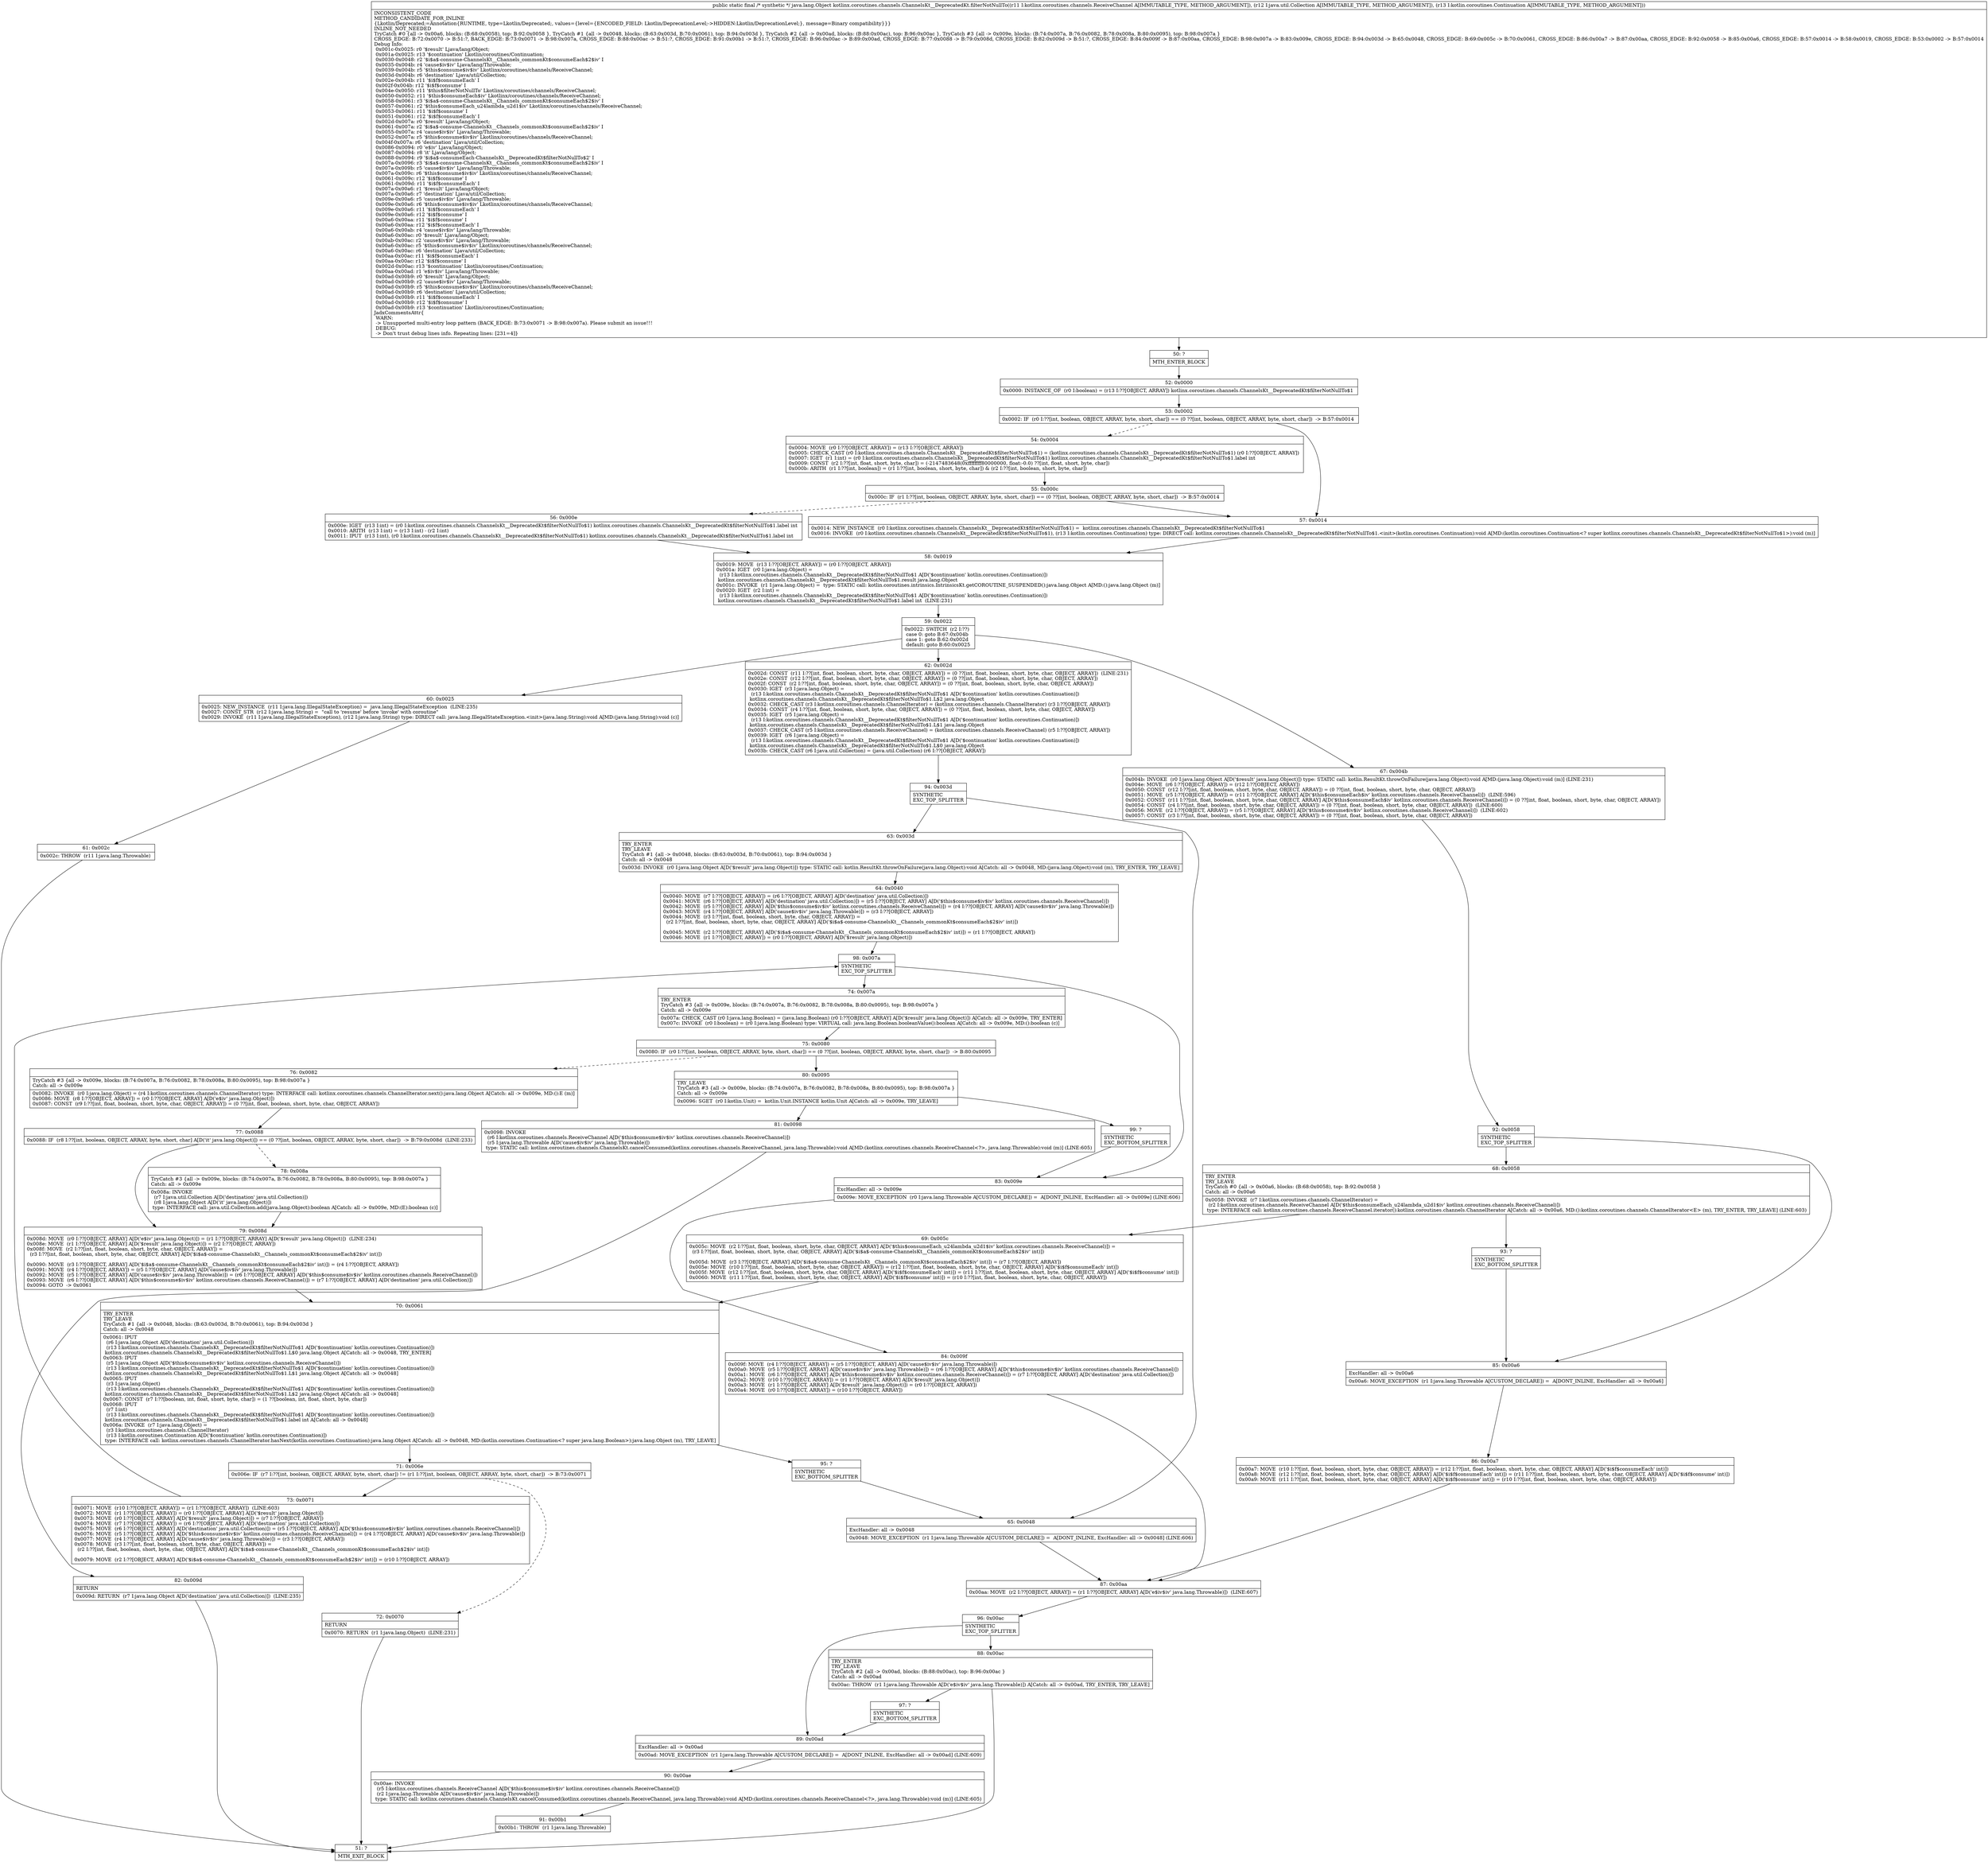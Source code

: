 digraph "CFG forkotlinx.coroutines.channels.ChannelsKt__DeprecatedKt.filterNotNullTo(Lkotlinx\/coroutines\/channels\/ReceiveChannel;Ljava\/util\/Collection;Lkotlin\/coroutines\/Continuation;)Ljava\/lang\/Object;" {
Node_50 [shape=record,label="{50\:\ ?|MTH_ENTER_BLOCK\l}"];
Node_52 [shape=record,label="{52\:\ 0x0000|0x0000: INSTANCE_OF  (r0 I:boolean) = (r13 I:??[OBJECT, ARRAY]) kotlinx.coroutines.channels.ChannelsKt__DeprecatedKt$filterNotNullTo$1 \l}"];
Node_53 [shape=record,label="{53\:\ 0x0002|0x0002: IF  (r0 I:??[int, boolean, OBJECT, ARRAY, byte, short, char]) == (0 ??[int, boolean, OBJECT, ARRAY, byte, short, char])  \-\> B:57:0x0014 \l}"];
Node_54 [shape=record,label="{54\:\ 0x0004|0x0004: MOVE  (r0 I:??[OBJECT, ARRAY]) = (r13 I:??[OBJECT, ARRAY]) \l0x0005: CHECK_CAST (r0 I:kotlinx.coroutines.channels.ChannelsKt__DeprecatedKt$filterNotNullTo$1) = (kotlinx.coroutines.channels.ChannelsKt__DeprecatedKt$filterNotNullTo$1) (r0 I:??[OBJECT, ARRAY]) \l0x0007: IGET  (r1 I:int) = (r0 I:kotlinx.coroutines.channels.ChannelsKt__DeprecatedKt$filterNotNullTo$1) kotlinx.coroutines.channels.ChannelsKt__DeprecatedKt$filterNotNullTo$1.label int \l0x0009: CONST  (r2 I:??[int, float, short, byte, char]) = (\-2147483648(0xffffffff80000000, float:\-0.0) ??[int, float, short, byte, char]) \l0x000b: ARITH  (r1 I:??[int, boolean]) = (r1 I:??[int, boolean, short, byte, char]) & (r2 I:??[int, boolean, short, byte, char]) \l}"];
Node_55 [shape=record,label="{55\:\ 0x000c|0x000c: IF  (r1 I:??[int, boolean, OBJECT, ARRAY, byte, short, char]) == (0 ??[int, boolean, OBJECT, ARRAY, byte, short, char])  \-\> B:57:0x0014 \l}"];
Node_56 [shape=record,label="{56\:\ 0x000e|0x000e: IGET  (r13 I:int) = (r0 I:kotlinx.coroutines.channels.ChannelsKt__DeprecatedKt$filterNotNullTo$1) kotlinx.coroutines.channels.ChannelsKt__DeprecatedKt$filterNotNullTo$1.label int \l0x0010: ARITH  (r13 I:int) = (r13 I:int) \- (r2 I:int) \l0x0011: IPUT  (r13 I:int), (r0 I:kotlinx.coroutines.channels.ChannelsKt__DeprecatedKt$filterNotNullTo$1) kotlinx.coroutines.channels.ChannelsKt__DeprecatedKt$filterNotNullTo$1.label int \l}"];
Node_58 [shape=record,label="{58\:\ 0x0019|0x0019: MOVE  (r13 I:??[OBJECT, ARRAY]) = (r0 I:??[OBJECT, ARRAY]) \l0x001a: IGET  (r0 I:java.lang.Object) = \l  (r13 I:kotlinx.coroutines.channels.ChannelsKt__DeprecatedKt$filterNotNullTo$1 A[D('$continuation' kotlin.coroutines.Continuation)])\l kotlinx.coroutines.channels.ChannelsKt__DeprecatedKt$filterNotNullTo$1.result java.lang.Object \l0x001c: INVOKE  (r1 I:java.lang.Object) =  type: STATIC call: kotlin.coroutines.intrinsics.IntrinsicsKt.getCOROUTINE_SUSPENDED():java.lang.Object A[MD:():java.lang.Object (m)]\l0x0020: IGET  (r2 I:int) = \l  (r13 I:kotlinx.coroutines.channels.ChannelsKt__DeprecatedKt$filterNotNullTo$1 A[D('$continuation' kotlin.coroutines.Continuation)])\l kotlinx.coroutines.channels.ChannelsKt__DeprecatedKt$filterNotNullTo$1.label int  (LINE:231)\l}"];
Node_59 [shape=record,label="{59\:\ 0x0022|0x0022: SWITCH  (r2 I:??)\l case 0: goto B:67:0x004b\l case 1: goto B:62:0x002d\l default: goto B:60:0x0025 \l}"];
Node_60 [shape=record,label="{60\:\ 0x0025|0x0025: NEW_INSTANCE  (r11 I:java.lang.IllegalStateException) =  java.lang.IllegalStateException  (LINE:235)\l0x0027: CONST_STR  (r12 I:java.lang.String) =  \"call to 'resume' before 'invoke' with coroutine\" \l0x0029: INVOKE  (r11 I:java.lang.IllegalStateException), (r12 I:java.lang.String) type: DIRECT call: java.lang.IllegalStateException.\<init\>(java.lang.String):void A[MD:(java.lang.String):void (c)]\l}"];
Node_61 [shape=record,label="{61\:\ 0x002c|0x002c: THROW  (r11 I:java.lang.Throwable) \l}"];
Node_51 [shape=record,label="{51\:\ ?|MTH_EXIT_BLOCK\l}"];
Node_62 [shape=record,label="{62\:\ 0x002d|0x002d: CONST  (r11 I:??[int, float, boolean, short, byte, char, OBJECT, ARRAY]) = (0 ??[int, float, boolean, short, byte, char, OBJECT, ARRAY])  (LINE:231)\l0x002e: CONST  (r12 I:??[int, float, boolean, short, byte, char, OBJECT, ARRAY]) = (0 ??[int, float, boolean, short, byte, char, OBJECT, ARRAY]) \l0x002f: CONST  (r2 I:??[int, float, boolean, short, byte, char, OBJECT, ARRAY]) = (0 ??[int, float, boolean, short, byte, char, OBJECT, ARRAY]) \l0x0030: IGET  (r3 I:java.lang.Object) = \l  (r13 I:kotlinx.coroutines.channels.ChannelsKt__DeprecatedKt$filterNotNullTo$1 A[D('$continuation' kotlin.coroutines.Continuation)])\l kotlinx.coroutines.channels.ChannelsKt__DeprecatedKt$filterNotNullTo$1.L$2 java.lang.Object \l0x0032: CHECK_CAST (r3 I:kotlinx.coroutines.channels.ChannelIterator) = (kotlinx.coroutines.channels.ChannelIterator) (r3 I:??[OBJECT, ARRAY]) \l0x0034: CONST  (r4 I:??[int, float, boolean, short, byte, char, OBJECT, ARRAY]) = (0 ??[int, float, boolean, short, byte, char, OBJECT, ARRAY]) \l0x0035: IGET  (r5 I:java.lang.Object) = \l  (r13 I:kotlinx.coroutines.channels.ChannelsKt__DeprecatedKt$filterNotNullTo$1 A[D('$continuation' kotlin.coroutines.Continuation)])\l kotlinx.coroutines.channels.ChannelsKt__DeprecatedKt$filterNotNullTo$1.L$1 java.lang.Object \l0x0037: CHECK_CAST (r5 I:kotlinx.coroutines.channels.ReceiveChannel) = (kotlinx.coroutines.channels.ReceiveChannel) (r5 I:??[OBJECT, ARRAY]) \l0x0039: IGET  (r6 I:java.lang.Object) = \l  (r13 I:kotlinx.coroutines.channels.ChannelsKt__DeprecatedKt$filterNotNullTo$1 A[D('$continuation' kotlin.coroutines.Continuation)])\l kotlinx.coroutines.channels.ChannelsKt__DeprecatedKt$filterNotNullTo$1.L$0 java.lang.Object \l0x003b: CHECK_CAST (r6 I:java.util.Collection) = (java.util.Collection) (r6 I:??[OBJECT, ARRAY]) \l}"];
Node_94 [shape=record,label="{94\:\ 0x003d|SYNTHETIC\lEXC_TOP_SPLITTER\l}"];
Node_63 [shape=record,label="{63\:\ 0x003d|TRY_ENTER\lTRY_LEAVE\lTryCatch #1 \{all \-\> 0x0048, blocks: (B:63:0x003d, B:70:0x0061), top: B:94:0x003d \}\lCatch: all \-\> 0x0048\l|0x003d: INVOKE  (r0 I:java.lang.Object A[D('$result' java.lang.Object)]) type: STATIC call: kotlin.ResultKt.throwOnFailure(java.lang.Object):void A[Catch: all \-\> 0x0048, MD:(java.lang.Object):void (m), TRY_ENTER, TRY_LEAVE]\l}"];
Node_64 [shape=record,label="{64\:\ 0x0040|0x0040: MOVE  (r7 I:??[OBJECT, ARRAY]) = (r6 I:??[OBJECT, ARRAY] A[D('destination' java.util.Collection)]) \l0x0041: MOVE  (r6 I:??[OBJECT, ARRAY] A[D('destination' java.util.Collection)]) = (r5 I:??[OBJECT, ARRAY] A[D('$this$consume$iv$iv' kotlinx.coroutines.channels.ReceiveChannel)]) \l0x0042: MOVE  (r5 I:??[OBJECT, ARRAY] A[D('$this$consume$iv$iv' kotlinx.coroutines.channels.ReceiveChannel)]) = (r4 I:??[OBJECT, ARRAY] A[D('cause$iv$iv' java.lang.Throwable)]) \l0x0043: MOVE  (r4 I:??[OBJECT, ARRAY] A[D('cause$iv$iv' java.lang.Throwable)]) = (r3 I:??[OBJECT, ARRAY]) \l0x0044: MOVE  (r3 I:??[int, float, boolean, short, byte, char, OBJECT, ARRAY]) = \l  (r2 I:??[int, float, boolean, short, byte, char, OBJECT, ARRAY] A[D('$i$a$\-consume\-ChannelsKt__Channels_commonKt$consumeEach$2$iv' int)])\l \l0x0045: MOVE  (r2 I:??[OBJECT, ARRAY] A[D('$i$a$\-consume\-ChannelsKt__Channels_commonKt$consumeEach$2$iv' int)]) = (r1 I:??[OBJECT, ARRAY]) \l0x0046: MOVE  (r1 I:??[OBJECT, ARRAY]) = (r0 I:??[OBJECT, ARRAY] A[D('$result' java.lang.Object)]) \l}"];
Node_98 [shape=record,label="{98\:\ 0x007a|SYNTHETIC\lEXC_TOP_SPLITTER\l}"];
Node_74 [shape=record,label="{74\:\ 0x007a|TRY_ENTER\lTryCatch #3 \{all \-\> 0x009e, blocks: (B:74:0x007a, B:76:0x0082, B:78:0x008a, B:80:0x0095), top: B:98:0x007a \}\lCatch: all \-\> 0x009e\l|0x007a: CHECK_CAST (r0 I:java.lang.Boolean) = (java.lang.Boolean) (r0 I:??[OBJECT, ARRAY] A[D('$result' java.lang.Object)]) A[Catch: all \-\> 0x009e, TRY_ENTER]\l0x007c: INVOKE  (r0 I:boolean) = (r0 I:java.lang.Boolean) type: VIRTUAL call: java.lang.Boolean.booleanValue():boolean A[Catch: all \-\> 0x009e, MD:():boolean (c)]\l}"];
Node_75 [shape=record,label="{75\:\ 0x0080|0x0080: IF  (r0 I:??[int, boolean, OBJECT, ARRAY, byte, short, char]) == (0 ??[int, boolean, OBJECT, ARRAY, byte, short, char])  \-\> B:80:0x0095 \l}"];
Node_76 [shape=record,label="{76\:\ 0x0082|TryCatch #3 \{all \-\> 0x009e, blocks: (B:74:0x007a, B:76:0x0082, B:78:0x008a, B:80:0x0095), top: B:98:0x007a \}\lCatch: all \-\> 0x009e\l|0x0082: INVOKE  (r0 I:java.lang.Object) = (r4 I:kotlinx.coroutines.channels.ChannelIterator) type: INTERFACE call: kotlinx.coroutines.channels.ChannelIterator.next():java.lang.Object A[Catch: all \-\> 0x009e, MD:():E (m)]\l0x0086: MOVE  (r8 I:??[OBJECT, ARRAY]) = (r0 I:??[OBJECT, ARRAY] A[D('e$iv' java.lang.Object)]) \l0x0087: CONST  (r9 I:??[int, float, boolean, short, byte, char, OBJECT, ARRAY]) = (0 ??[int, float, boolean, short, byte, char, OBJECT, ARRAY]) \l}"];
Node_77 [shape=record,label="{77\:\ 0x0088|0x0088: IF  (r8 I:??[int, boolean, OBJECT, ARRAY, byte, short, char] A[D('it' java.lang.Object)]) == (0 ??[int, boolean, OBJECT, ARRAY, byte, short, char])  \-\> B:79:0x008d  (LINE:233)\l}"];
Node_78 [shape=record,label="{78\:\ 0x008a|TryCatch #3 \{all \-\> 0x009e, blocks: (B:74:0x007a, B:76:0x0082, B:78:0x008a, B:80:0x0095), top: B:98:0x007a \}\lCatch: all \-\> 0x009e\l|0x008a: INVOKE  \l  (r7 I:java.util.Collection A[D('destination' java.util.Collection)])\l  (r8 I:java.lang.Object A[D('it' java.lang.Object)])\l type: INTERFACE call: java.util.Collection.add(java.lang.Object):boolean A[Catch: all \-\> 0x009e, MD:(E):boolean (c)]\l}"];
Node_79 [shape=record,label="{79\:\ 0x008d|0x008d: MOVE  (r0 I:??[OBJECT, ARRAY] A[D('e$iv' java.lang.Object)]) = (r1 I:??[OBJECT, ARRAY] A[D('$result' java.lang.Object)])  (LINE:234)\l0x008e: MOVE  (r1 I:??[OBJECT, ARRAY] A[D('$result' java.lang.Object)]) = (r2 I:??[OBJECT, ARRAY]) \l0x008f: MOVE  (r2 I:??[int, float, boolean, short, byte, char, OBJECT, ARRAY]) = \l  (r3 I:??[int, float, boolean, short, byte, char, OBJECT, ARRAY] A[D('$i$a$\-consume\-ChannelsKt__Channels_commonKt$consumeEach$2$iv' int)])\l \l0x0090: MOVE  (r3 I:??[OBJECT, ARRAY] A[D('$i$a$\-consume\-ChannelsKt__Channels_commonKt$consumeEach$2$iv' int)]) = (r4 I:??[OBJECT, ARRAY]) \l0x0091: MOVE  (r4 I:??[OBJECT, ARRAY]) = (r5 I:??[OBJECT, ARRAY] A[D('cause$iv$iv' java.lang.Throwable)]) \l0x0092: MOVE  (r5 I:??[OBJECT, ARRAY] A[D('cause$iv$iv' java.lang.Throwable)]) = (r6 I:??[OBJECT, ARRAY] A[D('$this$consume$iv$iv' kotlinx.coroutines.channels.ReceiveChannel)]) \l0x0093: MOVE  (r6 I:??[OBJECT, ARRAY] A[D('$this$consume$iv$iv' kotlinx.coroutines.channels.ReceiveChannel)]) = (r7 I:??[OBJECT, ARRAY] A[D('destination' java.util.Collection)]) \l0x0094: GOTO  \-\> 0x0061 \l}"];
Node_70 [shape=record,label="{70\:\ 0x0061|TRY_ENTER\lTRY_LEAVE\lTryCatch #1 \{all \-\> 0x0048, blocks: (B:63:0x003d, B:70:0x0061), top: B:94:0x003d \}\lCatch: all \-\> 0x0048\l|0x0061: IPUT  \l  (r6 I:java.lang.Object A[D('destination' java.util.Collection)])\l  (r13 I:kotlinx.coroutines.channels.ChannelsKt__DeprecatedKt$filterNotNullTo$1 A[D('$continuation' kotlin.coroutines.Continuation)])\l kotlinx.coroutines.channels.ChannelsKt__DeprecatedKt$filterNotNullTo$1.L$0 java.lang.Object A[Catch: all \-\> 0x0048, TRY_ENTER]\l0x0063: IPUT  \l  (r5 I:java.lang.Object A[D('$this$consume$iv$iv' kotlinx.coroutines.channels.ReceiveChannel)])\l  (r13 I:kotlinx.coroutines.channels.ChannelsKt__DeprecatedKt$filterNotNullTo$1 A[D('$continuation' kotlin.coroutines.Continuation)])\l kotlinx.coroutines.channels.ChannelsKt__DeprecatedKt$filterNotNullTo$1.L$1 java.lang.Object A[Catch: all \-\> 0x0048]\l0x0065: IPUT  \l  (r3 I:java.lang.Object)\l  (r13 I:kotlinx.coroutines.channels.ChannelsKt__DeprecatedKt$filterNotNullTo$1 A[D('$continuation' kotlin.coroutines.Continuation)])\l kotlinx.coroutines.channels.ChannelsKt__DeprecatedKt$filterNotNullTo$1.L$2 java.lang.Object A[Catch: all \-\> 0x0048]\l0x0067: CONST  (r7 I:??[boolean, int, float, short, byte, char]) = (1 ??[boolean, int, float, short, byte, char]) \l0x0068: IPUT  \l  (r7 I:int)\l  (r13 I:kotlinx.coroutines.channels.ChannelsKt__DeprecatedKt$filterNotNullTo$1 A[D('$continuation' kotlin.coroutines.Continuation)])\l kotlinx.coroutines.channels.ChannelsKt__DeprecatedKt$filterNotNullTo$1.label int A[Catch: all \-\> 0x0048]\l0x006a: INVOKE  (r7 I:java.lang.Object) = \l  (r3 I:kotlinx.coroutines.channels.ChannelIterator)\l  (r13 I:kotlin.coroutines.Continuation A[D('$continuation' kotlin.coroutines.Continuation)])\l type: INTERFACE call: kotlinx.coroutines.channels.ChannelIterator.hasNext(kotlin.coroutines.Continuation):java.lang.Object A[Catch: all \-\> 0x0048, MD:(kotlin.coroutines.Continuation\<? super java.lang.Boolean\>):java.lang.Object (m), TRY_LEAVE]\l}"];
Node_71 [shape=record,label="{71\:\ 0x006e|0x006e: IF  (r7 I:??[int, boolean, OBJECT, ARRAY, byte, short, char]) != (r1 I:??[int, boolean, OBJECT, ARRAY, byte, short, char])  \-\> B:73:0x0071 \l}"];
Node_72 [shape=record,label="{72\:\ 0x0070|RETURN\l|0x0070: RETURN  (r1 I:java.lang.Object)  (LINE:231)\l}"];
Node_73 [shape=record,label="{73\:\ 0x0071|0x0071: MOVE  (r10 I:??[OBJECT, ARRAY]) = (r1 I:??[OBJECT, ARRAY])  (LINE:603)\l0x0072: MOVE  (r1 I:??[OBJECT, ARRAY]) = (r0 I:??[OBJECT, ARRAY] A[D('$result' java.lang.Object)]) \l0x0073: MOVE  (r0 I:??[OBJECT, ARRAY] A[D('$result' java.lang.Object)]) = (r7 I:??[OBJECT, ARRAY]) \l0x0074: MOVE  (r7 I:??[OBJECT, ARRAY]) = (r6 I:??[OBJECT, ARRAY] A[D('destination' java.util.Collection)]) \l0x0075: MOVE  (r6 I:??[OBJECT, ARRAY] A[D('destination' java.util.Collection)]) = (r5 I:??[OBJECT, ARRAY] A[D('$this$consume$iv$iv' kotlinx.coroutines.channels.ReceiveChannel)]) \l0x0076: MOVE  (r5 I:??[OBJECT, ARRAY] A[D('$this$consume$iv$iv' kotlinx.coroutines.channels.ReceiveChannel)]) = (r4 I:??[OBJECT, ARRAY] A[D('cause$iv$iv' java.lang.Throwable)]) \l0x0077: MOVE  (r4 I:??[OBJECT, ARRAY] A[D('cause$iv$iv' java.lang.Throwable)]) = (r3 I:??[OBJECT, ARRAY]) \l0x0078: MOVE  (r3 I:??[int, float, boolean, short, byte, char, OBJECT, ARRAY]) = \l  (r2 I:??[int, float, boolean, short, byte, char, OBJECT, ARRAY] A[D('$i$a$\-consume\-ChannelsKt__Channels_commonKt$consumeEach$2$iv' int)])\l \l0x0079: MOVE  (r2 I:??[OBJECT, ARRAY] A[D('$i$a$\-consume\-ChannelsKt__Channels_commonKt$consumeEach$2$iv' int)]) = (r10 I:??[OBJECT, ARRAY]) \l}"];
Node_95 [shape=record,label="{95\:\ ?|SYNTHETIC\lEXC_BOTTOM_SPLITTER\l}"];
Node_80 [shape=record,label="{80\:\ 0x0095|TRY_LEAVE\lTryCatch #3 \{all \-\> 0x009e, blocks: (B:74:0x007a, B:76:0x0082, B:78:0x008a, B:80:0x0095), top: B:98:0x007a \}\lCatch: all \-\> 0x009e\l|0x0096: SGET  (r0 I:kotlin.Unit) =  kotlin.Unit.INSTANCE kotlin.Unit A[Catch: all \-\> 0x009e, TRY_LEAVE]\l}"];
Node_81 [shape=record,label="{81\:\ 0x0098|0x0098: INVOKE  \l  (r6 I:kotlinx.coroutines.channels.ReceiveChannel A[D('$this$consume$iv$iv' kotlinx.coroutines.channels.ReceiveChannel)])\l  (r5 I:java.lang.Throwable A[D('cause$iv$iv' java.lang.Throwable)])\l type: STATIC call: kotlinx.coroutines.channels.ChannelsKt.cancelConsumed(kotlinx.coroutines.channels.ReceiveChannel, java.lang.Throwable):void A[MD:(kotlinx.coroutines.channels.ReceiveChannel\<?\>, java.lang.Throwable):void (m)] (LINE:605)\l}"];
Node_82 [shape=record,label="{82\:\ 0x009d|RETURN\l|0x009d: RETURN  (r7 I:java.lang.Object A[D('destination' java.util.Collection)])  (LINE:235)\l}"];
Node_99 [shape=record,label="{99\:\ ?|SYNTHETIC\lEXC_BOTTOM_SPLITTER\l}"];
Node_83 [shape=record,label="{83\:\ 0x009e|ExcHandler: all \-\> 0x009e\l|0x009e: MOVE_EXCEPTION  (r0 I:java.lang.Throwable A[CUSTOM_DECLARE]) =  A[DONT_INLINE, ExcHandler: all \-\> 0x009e] (LINE:606)\l}"];
Node_84 [shape=record,label="{84\:\ 0x009f|0x009f: MOVE  (r4 I:??[OBJECT, ARRAY]) = (r5 I:??[OBJECT, ARRAY] A[D('cause$iv$iv' java.lang.Throwable)]) \l0x00a0: MOVE  (r5 I:??[OBJECT, ARRAY] A[D('cause$iv$iv' java.lang.Throwable)]) = (r6 I:??[OBJECT, ARRAY] A[D('$this$consume$iv$iv' kotlinx.coroutines.channels.ReceiveChannel)]) \l0x00a1: MOVE  (r6 I:??[OBJECT, ARRAY] A[D('$this$consume$iv$iv' kotlinx.coroutines.channels.ReceiveChannel)]) = (r7 I:??[OBJECT, ARRAY] A[D('destination' java.util.Collection)]) \l0x00a2: MOVE  (r10 I:??[OBJECT, ARRAY]) = (r1 I:??[OBJECT, ARRAY] A[D('$result' java.lang.Object)]) \l0x00a3: MOVE  (r1 I:??[OBJECT, ARRAY] A[D('$result' java.lang.Object)]) = (r0 I:??[OBJECT, ARRAY]) \l0x00a4: MOVE  (r0 I:??[OBJECT, ARRAY]) = (r10 I:??[OBJECT, ARRAY]) \l}"];
Node_87 [shape=record,label="{87\:\ 0x00aa|0x00aa: MOVE  (r2 I:??[OBJECT, ARRAY]) = (r1 I:??[OBJECT, ARRAY] A[D('e$iv$iv' java.lang.Throwable)])  (LINE:607)\l}"];
Node_96 [shape=record,label="{96\:\ 0x00ac|SYNTHETIC\lEXC_TOP_SPLITTER\l}"];
Node_88 [shape=record,label="{88\:\ 0x00ac|TRY_ENTER\lTRY_LEAVE\lTryCatch #2 \{all \-\> 0x00ad, blocks: (B:88:0x00ac), top: B:96:0x00ac \}\lCatch: all \-\> 0x00ad\l|0x00ac: THROW  (r1 I:java.lang.Throwable A[D('e$iv$iv' java.lang.Throwable)]) A[Catch: all \-\> 0x00ad, TRY_ENTER, TRY_LEAVE]\l}"];
Node_97 [shape=record,label="{97\:\ ?|SYNTHETIC\lEXC_BOTTOM_SPLITTER\l}"];
Node_89 [shape=record,label="{89\:\ 0x00ad|ExcHandler: all \-\> 0x00ad\l|0x00ad: MOVE_EXCEPTION  (r1 I:java.lang.Throwable A[CUSTOM_DECLARE]) =  A[DONT_INLINE, ExcHandler: all \-\> 0x00ad] (LINE:609)\l}"];
Node_90 [shape=record,label="{90\:\ 0x00ae|0x00ae: INVOKE  \l  (r5 I:kotlinx.coroutines.channels.ReceiveChannel A[D('$this$consume$iv$iv' kotlinx.coroutines.channels.ReceiveChannel)])\l  (r2 I:java.lang.Throwable A[D('cause$iv$iv' java.lang.Throwable)])\l type: STATIC call: kotlinx.coroutines.channels.ChannelsKt.cancelConsumed(kotlinx.coroutines.channels.ReceiveChannel, java.lang.Throwable):void A[MD:(kotlinx.coroutines.channels.ReceiveChannel\<?\>, java.lang.Throwable):void (m)] (LINE:605)\l}"];
Node_91 [shape=record,label="{91\:\ 0x00b1|0x00b1: THROW  (r1 I:java.lang.Throwable) \l}"];
Node_65 [shape=record,label="{65\:\ 0x0048|ExcHandler: all \-\> 0x0048\l|0x0048: MOVE_EXCEPTION  (r1 I:java.lang.Throwable A[CUSTOM_DECLARE]) =  A[DONT_INLINE, ExcHandler: all \-\> 0x0048] (LINE:606)\l}"];
Node_67 [shape=record,label="{67\:\ 0x004b|0x004b: INVOKE  (r0 I:java.lang.Object A[D('$result' java.lang.Object)]) type: STATIC call: kotlin.ResultKt.throwOnFailure(java.lang.Object):void A[MD:(java.lang.Object):void (m)] (LINE:231)\l0x004e: MOVE  (r6 I:??[OBJECT, ARRAY]) = (r12 I:??[OBJECT, ARRAY]) \l0x0050: CONST  (r12 I:??[int, float, boolean, short, byte, char, OBJECT, ARRAY]) = (0 ??[int, float, boolean, short, byte, char, OBJECT, ARRAY]) \l0x0051: MOVE  (r5 I:??[OBJECT, ARRAY]) = (r11 I:??[OBJECT, ARRAY] A[D('$this$consumeEach$iv' kotlinx.coroutines.channels.ReceiveChannel)])  (LINE:596)\l0x0052: CONST  (r11 I:??[int, float, boolean, short, byte, char, OBJECT, ARRAY] A[D('$this$consumeEach$iv' kotlinx.coroutines.channels.ReceiveChannel)]) = (0 ??[int, float, boolean, short, byte, char, OBJECT, ARRAY]) \l0x0054: CONST  (r4 I:??[int, float, boolean, short, byte, char, OBJECT, ARRAY]) = (0 ??[int, float, boolean, short, byte, char, OBJECT, ARRAY])  (LINE:600)\l0x0056: MOVE  (r2 I:??[OBJECT, ARRAY]) = (r5 I:??[OBJECT, ARRAY] A[D('$this$consume$iv$iv' kotlinx.coroutines.channels.ReceiveChannel)])  (LINE:602)\l0x0057: CONST  (r3 I:??[int, float, boolean, short, byte, char, OBJECT, ARRAY]) = (0 ??[int, float, boolean, short, byte, char, OBJECT, ARRAY]) \l}"];
Node_92 [shape=record,label="{92\:\ 0x0058|SYNTHETIC\lEXC_TOP_SPLITTER\l}"];
Node_68 [shape=record,label="{68\:\ 0x0058|TRY_ENTER\lTRY_LEAVE\lTryCatch #0 \{all \-\> 0x00a6, blocks: (B:68:0x0058), top: B:92:0x0058 \}\lCatch: all \-\> 0x00a6\l|0x0058: INVOKE  (r7 I:kotlinx.coroutines.channels.ChannelIterator) = \l  (r2 I:kotlinx.coroutines.channels.ReceiveChannel A[D('$this$consumeEach_u24lambda_u2d1$iv' kotlinx.coroutines.channels.ReceiveChannel)])\l type: INTERFACE call: kotlinx.coroutines.channels.ReceiveChannel.iterator():kotlinx.coroutines.channels.ChannelIterator A[Catch: all \-\> 0x00a6, MD:():kotlinx.coroutines.channels.ChannelIterator\<E\> (m), TRY_ENTER, TRY_LEAVE] (LINE:603)\l}"];
Node_69 [shape=record,label="{69\:\ 0x005c|0x005c: MOVE  (r2 I:??[int, float, boolean, short, byte, char, OBJECT, ARRAY] A[D('$this$consumeEach_u24lambda_u2d1$iv' kotlinx.coroutines.channels.ReceiveChannel)]) = \l  (r3 I:??[int, float, boolean, short, byte, char, OBJECT, ARRAY] A[D('$i$a$\-consume\-ChannelsKt__Channels_commonKt$consumeEach$2$iv' int)])\l \l0x005d: MOVE  (r3 I:??[OBJECT, ARRAY] A[D('$i$a$\-consume\-ChannelsKt__Channels_commonKt$consumeEach$2$iv' int)]) = (r7 I:??[OBJECT, ARRAY]) \l0x005e: MOVE  (r10 I:??[int, float, boolean, short, byte, char, OBJECT, ARRAY]) = (r12 I:??[int, float, boolean, short, byte, char, OBJECT, ARRAY] A[D('$i$f$consumeEach' int)]) \l0x005f: MOVE  (r12 I:??[int, float, boolean, short, byte, char, OBJECT, ARRAY] A[D('$i$f$consumeEach' int)]) = (r11 I:??[int, float, boolean, short, byte, char, OBJECT, ARRAY] A[D('$i$f$consume' int)]) \l0x0060: MOVE  (r11 I:??[int, float, boolean, short, byte, char, OBJECT, ARRAY] A[D('$i$f$consume' int)]) = (r10 I:??[int, float, boolean, short, byte, char, OBJECT, ARRAY]) \l}"];
Node_93 [shape=record,label="{93\:\ ?|SYNTHETIC\lEXC_BOTTOM_SPLITTER\l}"];
Node_85 [shape=record,label="{85\:\ 0x00a6|ExcHandler: all \-\> 0x00a6\l|0x00a6: MOVE_EXCEPTION  (r1 I:java.lang.Throwable A[CUSTOM_DECLARE]) =  A[DONT_INLINE, ExcHandler: all \-\> 0x00a6]\l}"];
Node_86 [shape=record,label="{86\:\ 0x00a7|0x00a7: MOVE  (r10 I:??[int, float, boolean, short, byte, char, OBJECT, ARRAY]) = (r12 I:??[int, float, boolean, short, byte, char, OBJECT, ARRAY] A[D('$i$f$consumeEach' int)]) \l0x00a8: MOVE  (r12 I:??[int, float, boolean, short, byte, char, OBJECT, ARRAY] A[D('$i$f$consumeEach' int)]) = (r11 I:??[int, float, boolean, short, byte, char, OBJECT, ARRAY] A[D('$i$f$consume' int)]) \l0x00a9: MOVE  (r11 I:??[int, float, boolean, short, byte, char, OBJECT, ARRAY] A[D('$i$f$consume' int)]) = (r10 I:??[int, float, boolean, short, byte, char, OBJECT, ARRAY]) \l}"];
Node_57 [shape=record,label="{57\:\ 0x0014|0x0014: NEW_INSTANCE  (r0 I:kotlinx.coroutines.channels.ChannelsKt__DeprecatedKt$filterNotNullTo$1) =  kotlinx.coroutines.channels.ChannelsKt__DeprecatedKt$filterNotNullTo$1 \l0x0016: INVOKE  (r0 I:kotlinx.coroutines.channels.ChannelsKt__DeprecatedKt$filterNotNullTo$1), (r13 I:kotlin.coroutines.Continuation) type: DIRECT call: kotlinx.coroutines.channels.ChannelsKt__DeprecatedKt$filterNotNullTo$1.\<init\>(kotlin.coroutines.Continuation):void A[MD:(kotlin.coroutines.Continuation\<? super kotlinx.coroutines.channels.ChannelsKt__DeprecatedKt$filterNotNullTo$1\>):void (m)]\l}"];
MethodNode[shape=record,label="{public static final \/* synthetic *\/ java.lang.Object kotlinx.coroutines.channels.ChannelsKt__DeprecatedKt.filterNotNullTo((r11 I:kotlinx.coroutines.channels.ReceiveChannel A[IMMUTABLE_TYPE, METHOD_ARGUMENT]), (r12 I:java.util.Collection A[IMMUTABLE_TYPE, METHOD_ARGUMENT]), (r13 I:kotlin.coroutines.Continuation A[IMMUTABLE_TYPE, METHOD_ARGUMENT]))  | INCONSISTENT_CODE\lMETHOD_CANDIDATE_FOR_INLINE\l\{Lkotlin\/Deprecated;=Annotation\{RUNTIME, type=Lkotlin\/Deprecated;, values=\{level=\{ENCODED_FIELD: Lkotlin\/DeprecationLevel;\-\>HIDDEN:Lkotlin\/DeprecationLevel;\}, message=Binary compatibility\}\}\}\lINLINE_NOT_NEEDED\lTryCatch #0 \{all \-\> 0x00a6, blocks: (B:68:0x0058), top: B:92:0x0058 \}, TryCatch #1 \{all \-\> 0x0048, blocks: (B:63:0x003d, B:70:0x0061), top: B:94:0x003d \}, TryCatch #2 \{all \-\> 0x00ad, blocks: (B:88:0x00ac), top: B:96:0x00ac \}, TryCatch #3 \{all \-\> 0x009e, blocks: (B:74:0x007a, B:76:0x0082, B:78:0x008a, B:80:0x0095), top: B:98:0x007a \}\lCROSS_EDGE: B:72:0x0070 \-\> B:51:?, BACK_EDGE: B:73:0x0071 \-\> B:98:0x007a, CROSS_EDGE: B:88:0x00ac \-\> B:51:?, CROSS_EDGE: B:91:0x00b1 \-\> B:51:?, CROSS_EDGE: B:96:0x00ac \-\> B:89:0x00ad, CROSS_EDGE: B:77:0x0088 \-\> B:79:0x008d, CROSS_EDGE: B:82:0x009d \-\> B:51:?, CROSS_EDGE: B:84:0x009f \-\> B:87:0x00aa, CROSS_EDGE: B:98:0x007a \-\> B:83:0x009e, CROSS_EDGE: B:94:0x003d \-\> B:65:0x0048, CROSS_EDGE: B:69:0x005c \-\> B:70:0x0061, CROSS_EDGE: B:86:0x00a7 \-\> B:87:0x00aa, CROSS_EDGE: B:92:0x0058 \-\> B:85:0x00a6, CROSS_EDGE: B:57:0x0014 \-\> B:58:0x0019, CROSS_EDGE: B:53:0x0002 \-\> B:57:0x0014\lDebug Info:\l  0x001c\-0x0025: r0 '$result' Ljava\/lang\/Object;\l  0x001a\-0x0025: r13 '$continuation' Lkotlin\/coroutines\/Continuation;\l  0x0030\-0x0048: r2 '$i$a$\-consume\-ChannelsKt__Channels_commonKt$consumeEach$2$iv' I\l  0x0035\-0x004b: r4 'cause$iv$iv' Ljava\/lang\/Throwable;\l  0x0039\-0x004b: r5 '$this$consume$iv$iv' Lkotlinx\/coroutines\/channels\/ReceiveChannel;\l  0x003d\-0x004b: r6 'destination' Ljava\/util\/Collection;\l  0x002e\-0x004b: r11 '$i$f$consumeEach' I\l  0x002f\-0x004b: r12 '$i$f$consume' I\l  0x004e\-0x0050: r11 '$this$filterNotNullTo' Lkotlinx\/coroutines\/channels\/ReceiveChannel;\l  0x0050\-0x0052: r11 '$this$consumeEach$iv' Lkotlinx\/coroutines\/channels\/ReceiveChannel;\l  0x0058\-0x0061: r3 '$i$a$\-consume\-ChannelsKt__Channels_commonKt$consumeEach$2$iv' I\l  0x0057\-0x0061: r2 '$this$consumeEach_u24lambda_u2d1$iv' Lkotlinx\/coroutines\/channels\/ReceiveChannel;\l  0x0053\-0x0061: r11 '$i$f$consume' I\l  0x0051\-0x0061: r12 '$i$f$consumeEach' I\l  0x002d\-0x007a: r0 '$result' Ljava\/lang\/Object;\l  0x0061\-0x007a: r2 '$i$a$\-consume\-ChannelsKt__Channels_commonKt$consumeEach$2$iv' I\l  0x0055\-0x007a: r4 'cause$iv$iv' Ljava\/lang\/Throwable;\l  0x0052\-0x007a: r5 '$this$consume$iv$iv' Lkotlinx\/coroutines\/channels\/ReceiveChannel;\l  0x004f\-0x007a: r6 'destination' Ljava\/util\/Collection;\l  0x0086\-0x0094: r0 'e$iv' Ljava\/lang\/Object;\l  0x0087\-0x0094: r8 'it' Ljava\/lang\/Object;\l  0x0088\-0x0094: r9 '$i$a$\-consumeEach\-ChannelsKt__DeprecatedKt$filterNotNullTo$2' I\l  0x007a\-0x0096: r3 '$i$a$\-consume\-ChannelsKt__Channels_commonKt$consumeEach$2$iv' I\l  0x007a\-0x009b: r5 'cause$iv$iv' Ljava\/lang\/Throwable;\l  0x007a\-0x009c: r6 '$this$consume$iv$iv' Lkotlinx\/coroutines\/channels\/ReceiveChannel;\l  0x0061\-0x009c: r12 '$i$f$consume' I\l  0x0061\-0x009d: r11 '$i$f$consumeEach' I\l  0x007a\-0x00a6: r1 '$result' Ljava\/lang\/Object;\l  0x007a\-0x00a6: r7 'destination' Ljava\/util\/Collection;\l  0x009e\-0x00a6: r5 'cause$iv$iv' Ljava\/lang\/Throwable;\l  0x009e\-0x00a6: r6 '$this$consume$iv$iv' Lkotlinx\/coroutines\/channels\/ReceiveChannel;\l  0x009e\-0x00a6: r11 '$i$f$consumeEach' I\l  0x009e\-0x00a6: r12 '$i$f$consume' I\l  0x00a6\-0x00aa: r11 '$i$f$consume' I\l  0x00a6\-0x00aa: r12 '$i$f$consumeEach' I\l  0x00a6\-0x00ab: r4 'cause$iv$iv' Ljava\/lang\/Throwable;\l  0x00a6\-0x00ac: r0 '$result' Ljava\/lang\/Object;\l  0x00ab\-0x00ac: r2 'cause$iv$iv' Ljava\/lang\/Throwable;\l  0x00a6\-0x00ac: r5 '$this$consume$iv$iv' Lkotlinx\/coroutines\/channels\/ReceiveChannel;\l  0x00a6\-0x00ac: r6 'destination' Ljava\/util\/Collection;\l  0x00aa\-0x00ac: r11 '$i$f$consumeEach' I\l  0x00aa\-0x00ac: r12 '$i$f$consume' I\l  0x002d\-0x00ac: r13 '$continuation' Lkotlin\/coroutines\/Continuation;\l  0x00aa\-0x00ad: r1 'e$iv$iv' Ljava\/lang\/Throwable;\l  0x00ad\-0x00b9: r0 '$result' Ljava\/lang\/Object;\l  0x00ad\-0x00b9: r2 'cause$iv$iv' Ljava\/lang\/Throwable;\l  0x00ad\-0x00b9: r5 '$this$consume$iv$iv' Lkotlinx\/coroutines\/channels\/ReceiveChannel;\l  0x00ad\-0x00b9: r6 'destination' Ljava\/util\/Collection;\l  0x00ad\-0x00b9: r11 '$i$f$consumeEach' I\l  0x00ad\-0x00b9: r12 '$i$f$consume' I\l  0x00ad\-0x00b9: r13 '$continuation' Lkotlin\/coroutines\/Continuation;\lJadxCommentsAttr\{\l WARN: \l \-\> Unsupported multi\-entry loop pattern (BACK_EDGE: B:73:0x0071 \-\> B:98:0x007a). Please submit an issue!!!\l DEBUG: \l \-\> Don't trust debug lines info. Repeating lines: [231=4]\}\l}"];
MethodNode -> Node_50;Node_50 -> Node_52;
Node_52 -> Node_53;
Node_53 -> Node_54[style=dashed];
Node_53 -> Node_57;
Node_54 -> Node_55;
Node_55 -> Node_56[style=dashed];
Node_55 -> Node_57;
Node_56 -> Node_58;
Node_58 -> Node_59;
Node_59 -> Node_60;
Node_59 -> Node_62;
Node_59 -> Node_67;
Node_60 -> Node_61;
Node_61 -> Node_51;
Node_62 -> Node_94;
Node_94 -> Node_63;
Node_94 -> Node_65;
Node_63 -> Node_64;
Node_64 -> Node_98;
Node_98 -> Node_74;
Node_98 -> Node_83;
Node_74 -> Node_75;
Node_75 -> Node_76[style=dashed];
Node_75 -> Node_80;
Node_76 -> Node_77;
Node_77 -> Node_78[style=dashed];
Node_77 -> Node_79;
Node_78 -> Node_79;
Node_79 -> Node_70;
Node_70 -> Node_71;
Node_70 -> Node_95;
Node_71 -> Node_72[style=dashed];
Node_71 -> Node_73;
Node_72 -> Node_51;
Node_73 -> Node_98;
Node_95 -> Node_65;
Node_80 -> Node_81;
Node_80 -> Node_99;
Node_81 -> Node_82;
Node_82 -> Node_51;
Node_99 -> Node_83;
Node_83 -> Node_84;
Node_84 -> Node_87;
Node_87 -> Node_96;
Node_96 -> Node_88;
Node_96 -> Node_89;
Node_88 -> Node_51;
Node_88 -> Node_97;
Node_97 -> Node_89;
Node_89 -> Node_90;
Node_90 -> Node_91;
Node_91 -> Node_51;
Node_65 -> Node_87;
Node_67 -> Node_92;
Node_92 -> Node_68;
Node_92 -> Node_85;
Node_68 -> Node_69;
Node_68 -> Node_93;
Node_69 -> Node_70;
Node_93 -> Node_85;
Node_85 -> Node_86;
Node_86 -> Node_87;
Node_57 -> Node_58;
}

